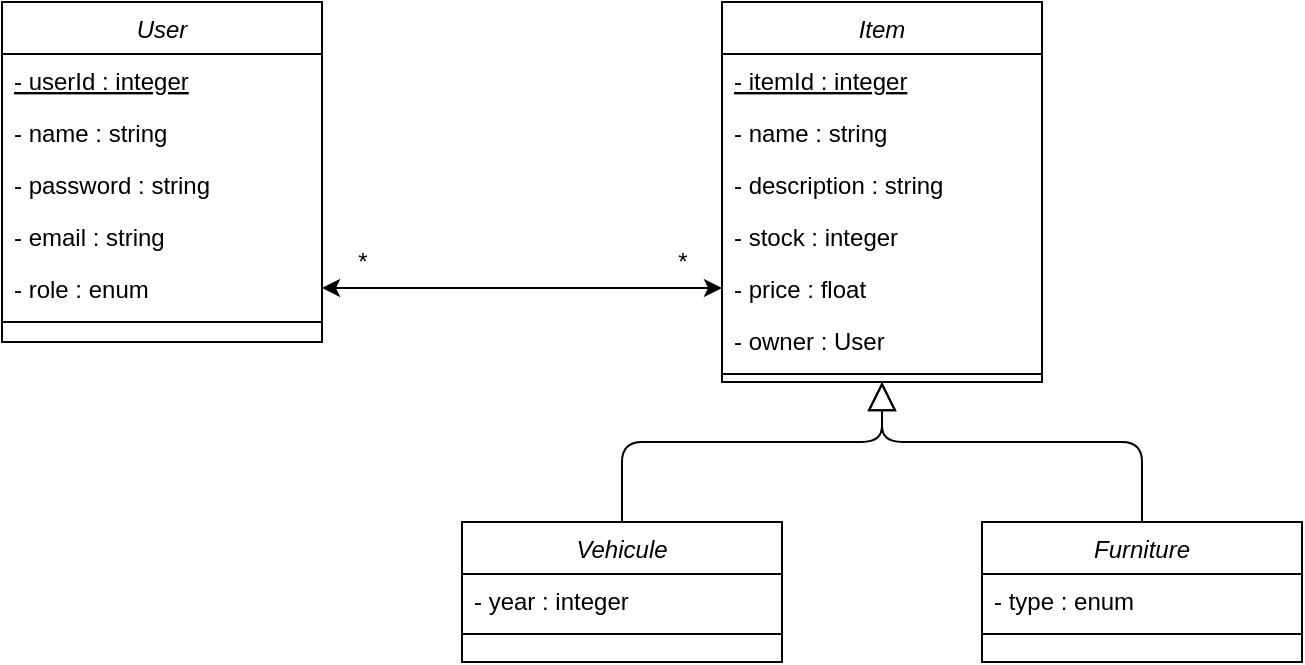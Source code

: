 <mxfile version="14.4.3" type="github">
  <diagram id="C5RBs43oDa-KdzZeNtuy" name="Page-1">
    <mxGraphModel dx="981" dy="526" grid="1" gridSize="10" guides="1" tooltips="1" connect="1" arrows="1" fold="1" page="1" pageScale="1" pageWidth="827" pageHeight="1169" math="0" shadow="0">
      <root>
        <mxCell id="WIyWlLk6GJQsqaUBKTNV-0" />
        <mxCell id="WIyWlLk6GJQsqaUBKTNV-1" parent="WIyWlLk6GJQsqaUBKTNV-0" />
        <mxCell id="zkfFHV4jXpPFQw0GAbJ--0" value="User" style="swimlane;fontStyle=2;align=center;verticalAlign=top;childLayout=stackLayout;horizontal=1;startSize=26;horizontalStack=0;resizeParent=1;resizeLast=0;collapsible=1;marginBottom=0;rounded=0;shadow=0;strokeWidth=1;" parent="WIyWlLk6GJQsqaUBKTNV-1" vertex="1">
          <mxGeometry x="160" y="120" width="160" height="170" as="geometry">
            <mxRectangle x="230" y="140" width="160" height="26" as="alternateBounds" />
          </mxGeometry>
        </mxCell>
        <mxCell id="zkfFHV4jXpPFQw0GAbJ--1" value="- userId : integer" style="text;align=left;verticalAlign=top;spacingLeft=4;spacingRight=4;overflow=hidden;rotatable=0;points=[[0,0.5],[1,0.5]];portConstraint=eastwest;fontStyle=4" parent="zkfFHV4jXpPFQw0GAbJ--0" vertex="1">
          <mxGeometry y="26" width="160" height="26" as="geometry" />
        </mxCell>
        <mxCell id="RNBO57PDP5Xp35dY2-Le-2" value="- name : string" style="text;align=left;verticalAlign=top;spacingLeft=4;spacingRight=4;overflow=hidden;rotatable=0;points=[[0,0.5],[1,0.5]];portConstraint=eastwest;" parent="zkfFHV4jXpPFQw0GAbJ--0" vertex="1">
          <mxGeometry y="52" width="160" height="26" as="geometry" />
        </mxCell>
        <mxCell id="zkfFHV4jXpPFQw0GAbJ--2" value="- password : string" style="text;align=left;verticalAlign=top;spacingLeft=4;spacingRight=4;overflow=hidden;rotatable=0;points=[[0,0.5],[1,0.5]];portConstraint=eastwest;rounded=0;shadow=0;html=0;" parent="zkfFHV4jXpPFQw0GAbJ--0" vertex="1">
          <mxGeometry y="78" width="160" height="26" as="geometry" />
        </mxCell>
        <mxCell id="zkfFHV4jXpPFQw0GAbJ--3" value="- email : string" style="text;align=left;verticalAlign=top;spacingLeft=4;spacingRight=4;overflow=hidden;rotatable=0;points=[[0,0.5],[1,0.5]];portConstraint=eastwest;rounded=0;shadow=0;html=0;" parent="zkfFHV4jXpPFQw0GAbJ--0" vertex="1">
          <mxGeometry y="104" width="160" height="26" as="geometry" />
        </mxCell>
        <mxCell id="RNBO57PDP5Xp35dY2-Le-11" value="- role : enum" style="text;align=left;verticalAlign=top;spacingLeft=4;spacingRight=4;overflow=hidden;rotatable=0;points=[[0,0.5],[1,0.5]];portConstraint=eastwest;rounded=0;shadow=0;html=0;" parent="zkfFHV4jXpPFQw0GAbJ--0" vertex="1">
          <mxGeometry y="130" width="160" height="26" as="geometry" />
        </mxCell>
        <mxCell id="zkfFHV4jXpPFQw0GAbJ--4" value="" style="line;html=1;strokeWidth=1;align=left;verticalAlign=middle;spacingTop=-1;spacingLeft=3;spacingRight=3;rotatable=0;labelPosition=right;points=[];portConstraint=eastwest;" parent="zkfFHV4jXpPFQw0GAbJ--0" vertex="1">
          <mxGeometry y="156" width="160" height="8" as="geometry" />
        </mxCell>
        <mxCell id="RNBO57PDP5Xp35dY2-Le-3" value="Item" style="swimlane;fontStyle=2;align=center;verticalAlign=top;childLayout=stackLayout;horizontal=1;startSize=26;horizontalStack=0;resizeParent=1;resizeLast=0;collapsible=1;marginBottom=0;rounded=0;shadow=0;strokeWidth=1;" parent="WIyWlLk6GJQsqaUBKTNV-1" vertex="1">
          <mxGeometry x="520" y="120" width="160" height="190" as="geometry">
            <mxRectangle x="230" y="140" width="160" height="26" as="alternateBounds" />
          </mxGeometry>
        </mxCell>
        <mxCell id="RNBO57PDP5Xp35dY2-Le-4" value="- itemId : integer" style="text;align=left;verticalAlign=top;spacingLeft=4;spacingRight=4;overflow=hidden;rotatable=0;points=[[0,0.5],[1,0.5]];portConstraint=eastwest;fontStyle=4" parent="RNBO57PDP5Xp35dY2-Le-3" vertex="1">
          <mxGeometry y="26" width="160" height="26" as="geometry" />
        </mxCell>
        <mxCell id="RNBO57PDP5Xp35dY2-Le-5" value="- name : string" style="text;align=left;verticalAlign=top;spacingLeft=4;spacingRight=4;overflow=hidden;rotatable=0;points=[[0,0.5],[1,0.5]];portConstraint=eastwest;" parent="RNBO57PDP5Xp35dY2-Le-3" vertex="1">
          <mxGeometry y="52" width="160" height="26" as="geometry" />
        </mxCell>
        <mxCell id="RNBO57PDP5Xp35dY2-Le-6" value="- description : string" style="text;align=left;verticalAlign=top;spacingLeft=4;spacingRight=4;overflow=hidden;rotatable=0;points=[[0,0.5],[1,0.5]];portConstraint=eastwest;rounded=0;shadow=0;html=0;" parent="RNBO57PDP5Xp35dY2-Le-3" vertex="1">
          <mxGeometry y="78" width="160" height="26" as="geometry" />
        </mxCell>
        <mxCell id="RNBO57PDP5Xp35dY2-Le-7" value="- stock : integer" style="text;align=left;verticalAlign=top;spacingLeft=4;spacingRight=4;overflow=hidden;rotatable=0;points=[[0,0.5],[1,0.5]];portConstraint=eastwest;rounded=0;shadow=0;html=0;" parent="RNBO57PDP5Xp35dY2-Le-3" vertex="1">
          <mxGeometry y="104" width="160" height="26" as="geometry" />
        </mxCell>
        <mxCell id="RNBO57PDP5Xp35dY2-Le-8" value="- price : float" style="text;align=left;verticalAlign=top;spacingLeft=4;spacingRight=4;overflow=hidden;rotatable=0;points=[[0,0.5],[1,0.5]];portConstraint=eastwest;rounded=0;shadow=0;html=0;" parent="RNBO57PDP5Xp35dY2-Le-3" vertex="1">
          <mxGeometry y="130" width="160" height="26" as="geometry" />
        </mxCell>
        <mxCell id="RNBO57PDP5Xp35dY2-Le-13" value="- owner : User" style="text;align=left;verticalAlign=top;spacingLeft=4;spacingRight=4;overflow=hidden;rotatable=0;points=[[0,0.5],[1,0.5]];portConstraint=eastwest;rounded=0;shadow=0;html=0;" parent="RNBO57PDP5Xp35dY2-Le-3" vertex="1">
          <mxGeometry y="156" width="160" height="26" as="geometry" />
        </mxCell>
        <mxCell id="RNBO57PDP5Xp35dY2-Le-9" value="" style="line;html=1;strokeWidth=1;align=left;verticalAlign=middle;spacingTop=-1;spacingLeft=3;spacingRight=3;rotatable=0;labelPosition=right;points=[];portConstraint=eastwest;" parent="RNBO57PDP5Xp35dY2-Le-3" vertex="1">
          <mxGeometry y="182" width="160" height="8" as="geometry" />
        </mxCell>
        <mxCell id="RNBO57PDP5Xp35dY2-Le-17" style="edgeStyle=orthogonalEdgeStyle;rounded=0;orthogonalLoop=1;jettySize=auto;html=1;exitX=1;exitY=0.5;exitDx=0;exitDy=0;startArrow=classic;startFill=1;" parent="WIyWlLk6GJQsqaUBKTNV-1" source="RNBO57PDP5Xp35dY2-Le-11" target="RNBO57PDP5Xp35dY2-Le-8" edge="1">
          <mxGeometry relative="1" as="geometry" />
        </mxCell>
        <mxCell id="RNBO57PDP5Xp35dY2-Le-18" value="*" style="text;html=1;align=center;verticalAlign=middle;resizable=0;points=[];autosize=1;" parent="WIyWlLk6GJQsqaUBKTNV-1" vertex="1">
          <mxGeometry x="330" y="240" width="20" height="20" as="geometry" />
        </mxCell>
        <mxCell id="RNBO57PDP5Xp35dY2-Le-19" value="*" style="text;html=1;align=center;verticalAlign=middle;resizable=0;points=[];autosize=1;" parent="WIyWlLk6GJQsqaUBKTNV-1" vertex="1">
          <mxGeometry x="490" y="240" width="20" height="20" as="geometry" />
        </mxCell>
        <mxCell id="RNBO57PDP5Xp35dY2-Le-21" value="Vehicule" style="swimlane;fontStyle=2;align=center;verticalAlign=top;childLayout=stackLayout;horizontal=1;startSize=26;horizontalStack=0;resizeParent=1;resizeLast=0;collapsible=1;marginBottom=0;rounded=0;shadow=0;strokeWidth=1;" parent="WIyWlLk6GJQsqaUBKTNV-1" vertex="1">
          <mxGeometry x="390" y="380" width="160" height="70" as="geometry">
            <mxRectangle x="230" y="140" width="160" height="26" as="alternateBounds" />
          </mxGeometry>
        </mxCell>
        <mxCell id="RNBO57PDP5Xp35dY2-Le-27" value="- year : integer" style="text;align=left;verticalAlign=top;spacingLeft=4;spacingRight=4;overflow=hidden;rotatable=0;points=[[0,0.5],[1,0.5]];portConstraint=eastwest;rounded=0;shadow=0;html=0;" parent="RNBO57PDP5Xp35dY2-Le-21" vertex="1">
          <mxGeometry y="26" width="160" height="26" as="geometry" />
        </mxCell>
        <mxCell id="RNBO57PDP5Xp35dY2-Le-28" value="" style="line;html=1;strokeWidth=1;align=left;verticalAlign=middle;spacingTop=-1;spacingLeft=3;spacingRight=3;rotatable=0;labelPosition=right;points=[];portConstraint=eastwest;" parent="RNBO57PDP5Xp35dY2-Le-21" vertex="1">
          <mxGeometry y="52" width="160" height="8" as="geometry" />
        </mxCell>
        <mxCell id="RNBO57PDP5Xp35dY2-Le-30" value="Furniture" style="swimlane;fontStyle=2;align=center;verticalAlign=top;childLayout=stackLayout;horizontal=1;startSize=26;horizontalStack=0;resizeParent=1;resizeLast=0;collapsible=1;marginBottom=0;rounded=0;shadow=0;strokeWidth=1;" parent="WIyWlLk6GJQsqaUBKTNV-1" vertex="1">
          <mxGeometry x="650" y="380" width="160" height="70" as="geometry">
            <mxRectangle x="230" y="140" width="160" height="26" as="alternateBounds" />
          </mxGeometry>
        </mxCell>
        <mxCell id="RNBO57PDP5Xp35dY2-Le-36" value="- type : enum" style="text;align=left;verticalAlign=top;spacingLeft=4;spacingRight=4;overflow=hidden;rotatable=0;points=[[0,0.5],[1,0.5]];portConstraint=eastwest;rounded=0;shadow=0;html=0;" parent="RNBO57PDP5Xp35dY2-Le-30" vertex="1">
          <mxGeometry y="26" width="160" height="26" as="geometry" />
        </mxCell>
        <mxCell id="RNBO57PDP5Xp35dY2-Le-37" value="" style="line;html=1;strokeWidth=1;align=left;verticalAlign=middle;spacingTop=-1;spacingLeft=3;spacingRight=3;rotatable=0;labelPosition=right;points=[];portConstraint=eastwest;" parent="RNBO57PDP5Xp35dY2-Le-30" vertex="1">
          <mxGeometry y="52" width="160" height="8" as="geometry" />
        </mxCell>
        <mxCell id="RNBO57PDP5Xp35dY2-Le-38" value="" style="endArrow=block;endFill=0;endSize=12;html=1;entryX=0.5;entryY=1;entryDx=0;entryDy=0;exitX=0.5;exitY=0;exitDx=0;exitDy=0;" parent="WIyWlLk6GJQsqaUBKTNV-1" source="RNBO57PDP5Xp35dY2-Le-21" target="RNBO57PDP5Xp35dY2-Le-3" edge="1">
          <mxGeometry width="160" relative="1" as="geometry">
            <mxPoint x="500" y="470" as="sourcePoint" />
            <mxPoint x="660" y="470" as="targetPoint" />
            <Array as="points">
              <mxPoint x="470" y="340" />
              <mxPoint x="600" y="340" />
            </Array>
          </mxGeometry>
        </mxCell>
        <mxCell id="RNBO57PDP5Xp35dY2-Le-39" value="" style="endArrow=block;endFill=0;endSize=12;html=1;exitX=0.5;exitY=0;exitDx=0;exitDy=0;" parent="WIyWlLk6GJQsqaUBKTNV-1" source="RNBO57PDP5Xp35dY2-Le-30" edge="1">
          <mxGeometry width="160" relative="1" as="geometry">
            <mxPoint x="480" y="390.0" as="sourcePoint" />
            <mxPoint x="600" y="310" as="targetPoint" />
            <Array as="points">
              <mxPoint x="730" y="340" />
              <mxPoint x="600" y="340" />
            </Array>
          </mxGeometry>
        </mxCell>
      </root>
    </mxGraphModel>
  </diagram>
</mxfile>
